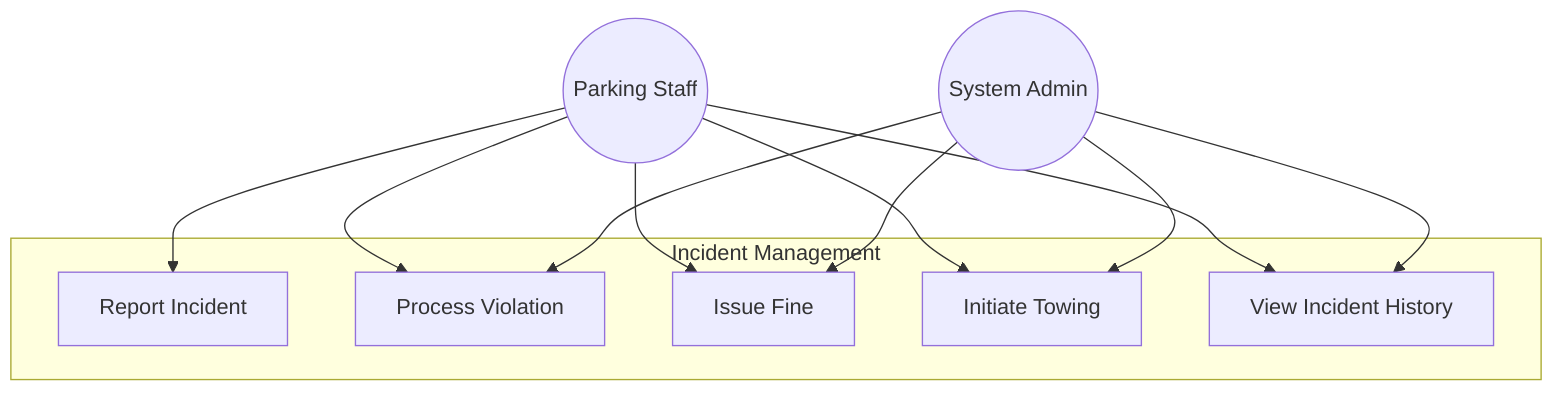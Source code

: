 graph TD
    Staff((Parking Staff))
    Admin((System Admin))

    subgraph "Incident Management"
        UC1[Report Incident]
        UC2[Process Violation]
        UC3[Issue Fine]
        UC4[Initiate Towing]
        UC5[View Incident History]
    end

    Staff --> UC1
    Staff --> UC2
    Staff --> UC3
    Staff --> UC4
    Staff --> UC5
    Admin --> UC2
    Admin --> UC3
    Admin --> UC4
    Admin --> UC5